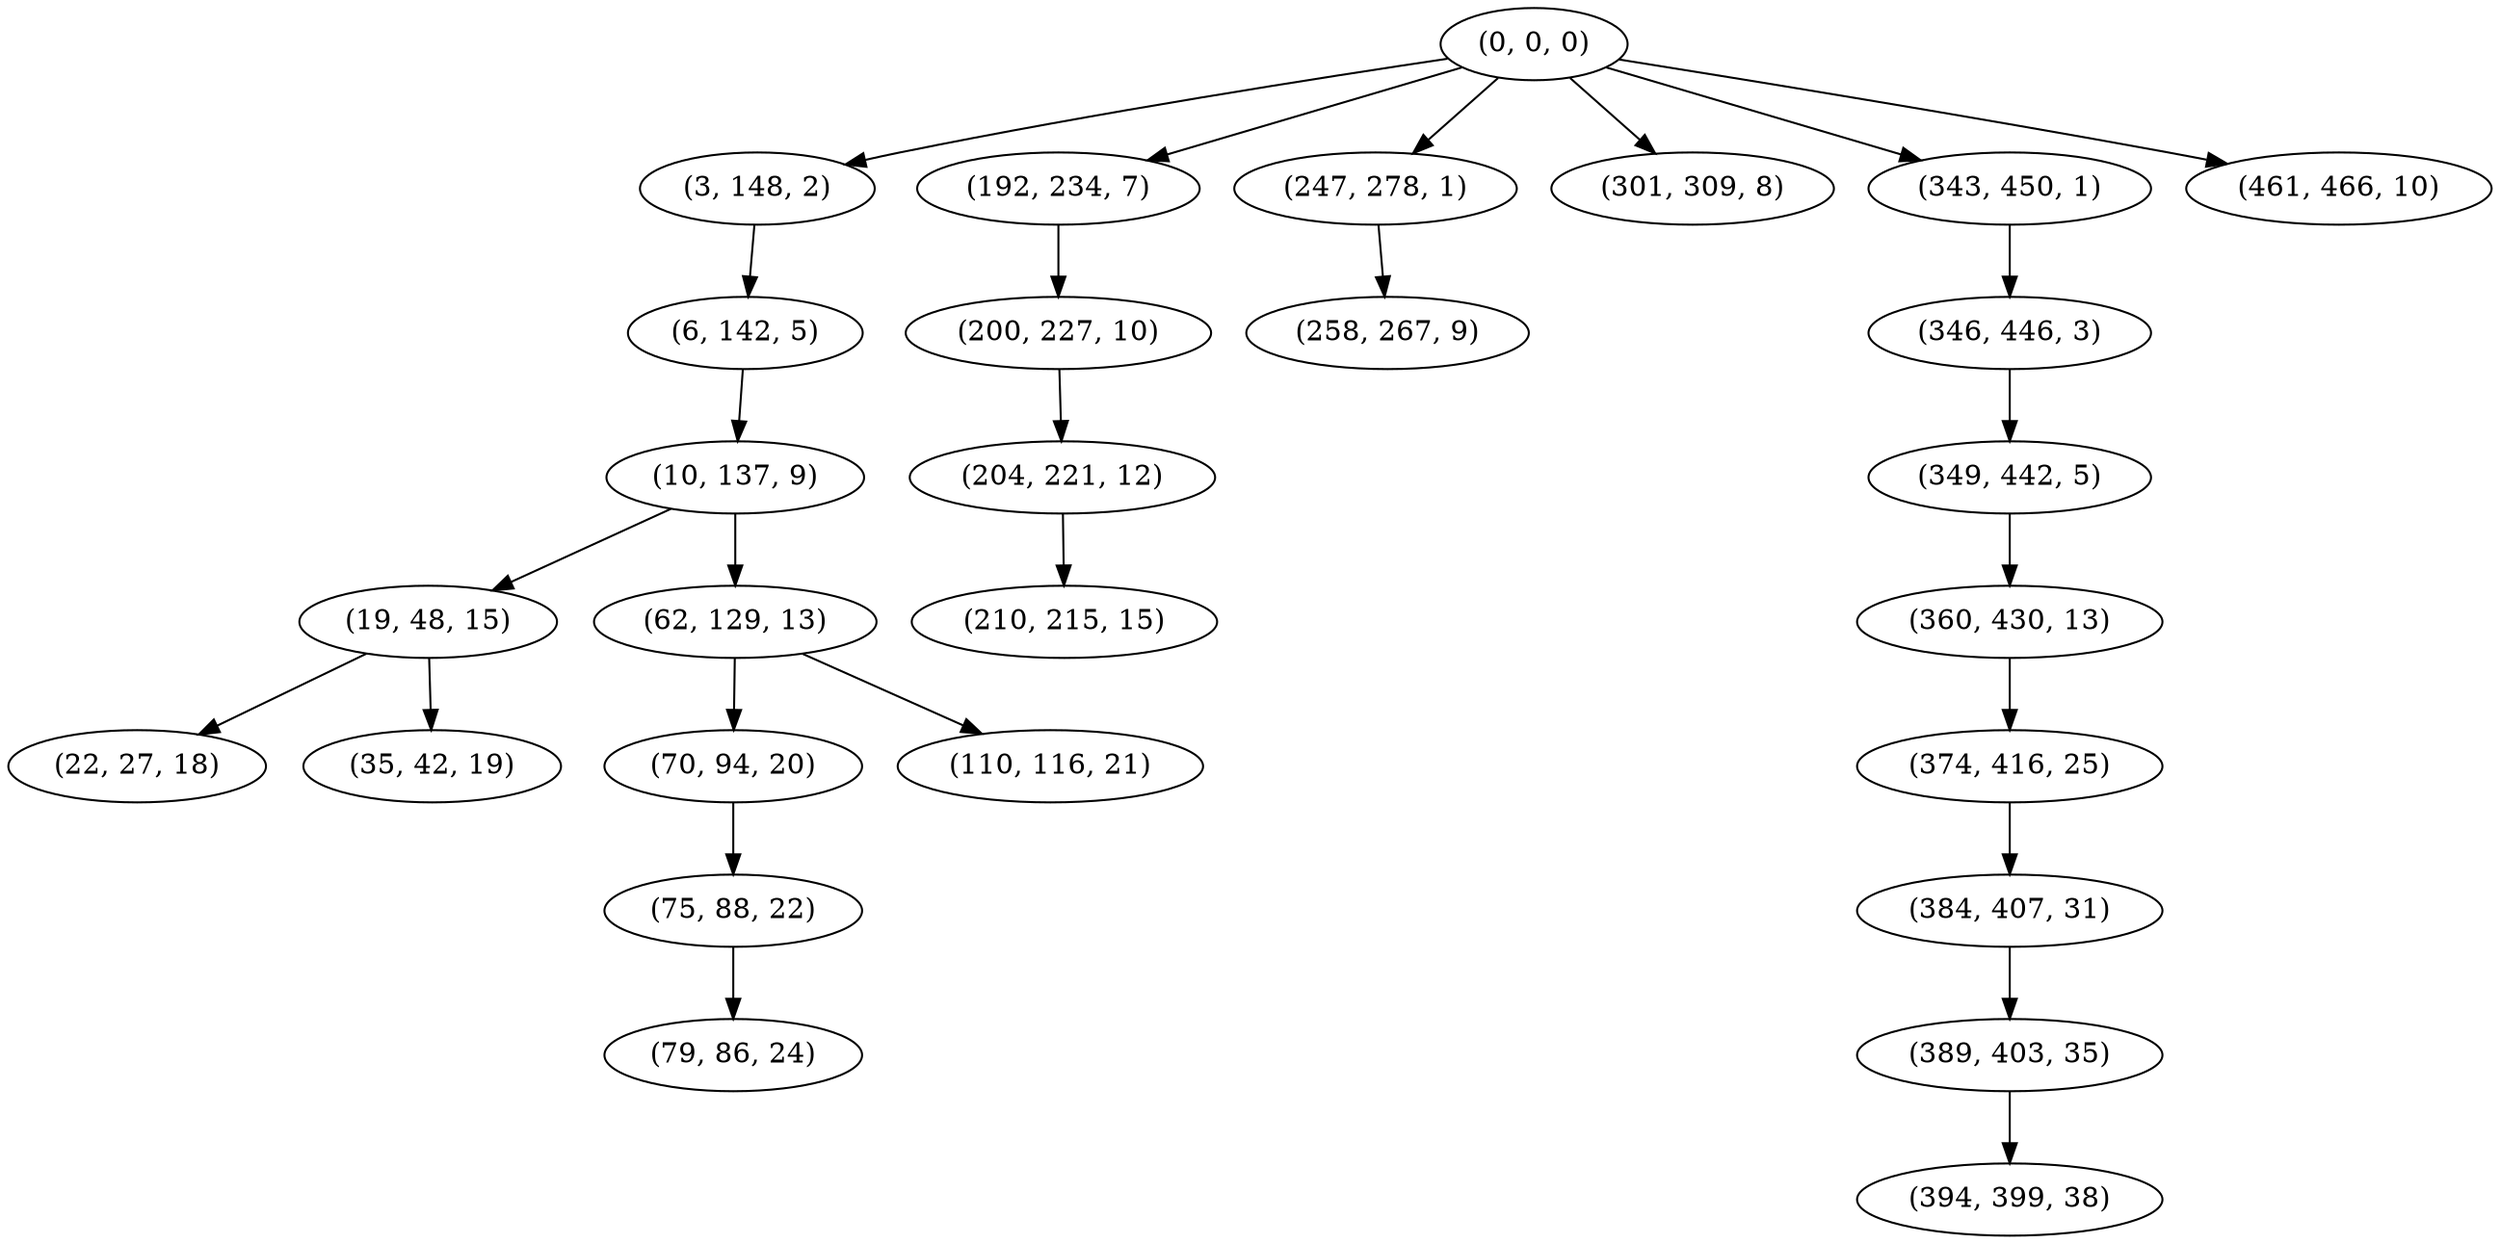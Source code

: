 digraph tree {
    "(0, 0, 0)";
    "(3, 148, 2)";
    "(6, 142, 5)";
    "(10, 137, 9)";
    "(19, 48, 15)";
    "(22, 27, 18)";
    "(35, 42, 19)";
    "(62, 129, 13)";
    "(70, 94, 20)";
    "(75, 88, 22)";
    "(79, 86, 24)";
    "(110, 116, 21)";
    "(192, 234, 7)";
    "(200, 227, 10)";
    "(204, 221, 12)";
    "(210, 215, 15)";
    "(247, 278, 1)";
    "(258, 267, 9)";
    "(301, 309, 8)";
    "(343, 450, 1)";
    "(346, 446, 3)";
    "(349, 442, 5)";
    "(360, 430, 13)";
    "(374, 416, 25)";
    "(384, 407, 31)";
    "(389, 403, 35)";
    "(394, 399, 38)";
    "(461, 466, 10)";
    "(0, 0, 0)" -> "(3, 148, 2)";
    "(0, 0, 0)" -> "(192, 234, 7)";
    "(0, 0, 0)" -> "(247, 278, 1)";
    "(0, 0, 0)" -> "(301, 309, 8)";
    "(0, 0, 0)" -> "(343, 450, 1)";
    "(0, 0, 0)" -> "(461, 466, 10)";
    "(3, 148, 2)" -> "(6, 142, 5)";
    "(6, 142, 5)" -> "(10, 137, 9)";
    "(10, 137, 9)" -> "(19, 48, 15)";
    "(10, 137, 9)" -> "(62, 129, 13)";
    "(19, 48, 15)" -> "(22, 27, 18)";
    "(19, 48, 15)" -> "(35, 42, 19)";
    "(62, 129, 13)" -> "(70, 94, 20)";
    "(62, 129, 13)" -> "(110, 116, 21)";
    "(70, 94, 20)" -> "(75, 88, 22)";
    "(75, 88, 22)" -> "(79, 86, 24)";
    "(192, 234, 7)" -> "(200, 227, 10)";
    "(200, 227, 10)" -> "(204, 221, 12)";
    "(204, 221, 12)" -> "(210, 215, 15)";
    "(247, 278, 1)" -> "(258, 267, 9)";
    "(343, 450, 1)" -> "(346, 446, 3)";
    "(346, 446, 3)" -> "(349, 442, 5)";
    "(349, 442, 5)" -> "(360, 430, 13)";
    "(360, 430, 13)" -> "(374, 416, 25)";
    "(374, 416, 25)" -> "(384, 407, 31)";
    "(384, 407, 31)" -> "(389, 403, 35)";
    "(389, 403, 35)" -> "(394, 399, 38)";
}
